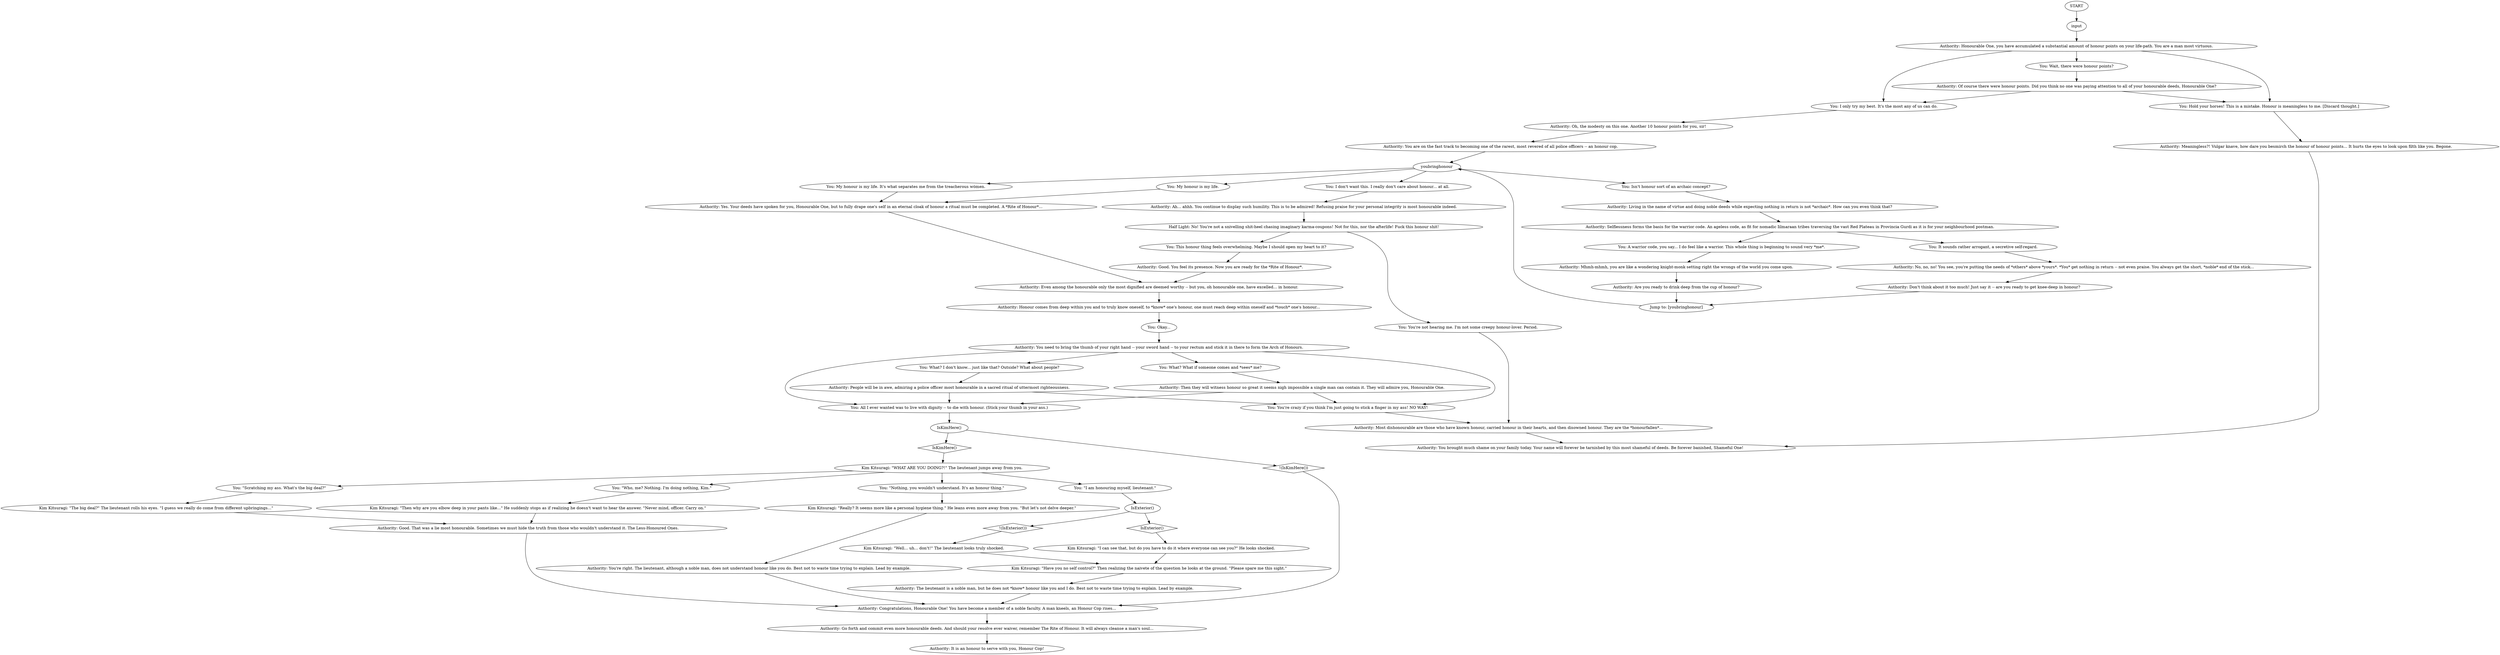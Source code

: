 # THOUGHT / HONOUR
# Authority discusses how you are... The rarest of police officers
# ==================================================
digraph G {
	  0 [label="START"];
	  1 [label="input"];
	  2 [label="Authority: Honourable One, you have accumulated a substantial amount of honour points on your life-path. You are a man most virtuous."];
	  3 [label="You: \"I am honouring myself, lieutenant.\""];
	  4 [label="youbringhonour"];
	  5 [label="Authority: Living in the name of virtue and doing noble deeds while expecting nothing in return is not *archaic*. How can you even think that?"];
	  6 [label="Authority: Yes. Your deeds have spoken for you, Honourable One, but to fully drape one's self in an eternal cloak of honour a ritual must be completed. A *Rite of Honour*..."];
	  7 [label="Authority: Good. That was a lie most honourable. Sometimes we must hide the truth from those who wouldn't understand it. The Less-Honoured Ones."];
	  8 [label="You: Hold your horses! This is a mistake. Honour is meaningless to me. [Discard thought.]"];
	  9 [label="Authority: People will be in awe, admiring a police officer most honourable in a sacred ritual of uttermost righteousness."];
	  10 [label="Authority: The lieutenant is a noble man, but he does not *know* honour like you and I do. Best not to waste time trying to explain. Lead by example."];
	  11 [label="Authority: Go forth and commit even more honourable deeds. And should your resolve ever waiver, remember The Rite of Honour. It will always cleanse a man's soul..."];
	  12 [label="Authority: No, no, no! You see, you're putting the needs of *others* above *yours*. *You* get nothing in return -- not even praise. You always get the short, *noble* end of the stick..."];
	  13 [label="Authority: Congratulations, Honourable One! You have become a member of a noble faculty. A man kneels, an Honour Cop rises..."];
	  14 [label="Authority: Selflessness forms the basis for the warrior code. An ageless code, as fit for nomadic Iilmaraan tribes traversing the vast Red Plateau in Provincia Gurdi as it is for your neighbourhood postman."];
	  15 [label="You: \"Nothing, you wouldn't understand. It's an honour thing.\""];
	  16 [label="You: Wait, there were honour points?"];
	  17 [label="You: My honour is my life."];
	  18 [label="Authority: Then they will witness honour so great it seems nigh impossible a single man can contain it. They will admire you, Honourable One."];
	  19 [label="IsExterior()"];
	  20 [label="IsExterior()", shape=diamond];
	  21 [label="!(IsExterior())", shape=diamond];
	  22 [label="Authority: Mhmh-mhmh, you are like a wondering knight-monk setting right the wrongs of the world you come upon."];
	  23 [label="You: My honour is my life. It's what separates me from the treacherous wömen."];
	  24 [label="Authority: Honour comes from deep within you and to truly know oneself, to *know* one's honour, one must reach deep within oneself and *touch* one's honour..."];
	  25 [label="Kim Kitsuragi: \"The big deal?\" The lieutenant rolls his eyes. \"I guess we really do come from different upbringings...\""];
	  26 [label="You: Okay..."];
	  27 [label="Kim Kitsuragi: \"I can see that, but do you have to do it where everyone can see you?\" He looks shocked."];
	  28 [label="Authority: You brought much shame on your family today. Your name will forever be tarnished by this most shameful of deeds. Be forever banished, Shameful One!"];
	  29 [label="You: This honour thing feels overwhelming. Maybe I should open my heart to it?"];
	  30 [label="You: What? I don't know... just like that? Outside? What about people?"];
	  31 [label="Authority: You're right. The lieutenant, although a noble man, does not understand honour like you do. Best not to waste time trying to explain. Lead by example."];
	  32 [label="Authority: Don't think about it too much! Just say it -- are you ready to get knee-deep in honour?"];
	  33 [label="Jump to: [youbringhonour]"];
	  34 [label="Authority: You are on the fast track to becoming one of the rarest, most revered of all police officers -- an honour cop."];
	  35 [label="Authority: Are you ready to drink deep from the cup of honour?"];
	  36 [label="Authority: Good. You feel its presence. Now you are ready for the *Rite of Honour*."];
	  37 [label="You: You're not hearing me. I'm not some creepy honour-lover. Period."];
	  38 [label="Authority: Oh, the modesty on this one. Another 10 honour points for you, sir!"];
	  39 [label="You: It sounds rather arrogant, a secretive self-regard."];
	  40 [label="Authority: It is an honour to serve with you, Honour Cop!"];
	  41 [label="You: \"Scratching my ass. What's the big deal?\""];
	  42 [label="Kim Kitsuragi: \"Well... uh... don't!\" The lieutenant looks truly shocked."];
	  43 [label="Half Light: No! You're not a snivelling shit-heel chasing imaginary karma-coupons! Not for this, nor the afterlife! Fuck this honour shit!"];
	  44 [label="You: Isn't honour sort of an archaic concept?"];
	  45 [label="IsKimHere()"];
	  46 [label="IsKimHere()", shape=diamond];
	  47 [label="!(IsKimHere())", shape=diamond];
	  48 [label="Kim Kitsuragi: \"WHAT ARE YOU DOING?!\" The lieutenant jumps away from you."];
	  49 [label="Kim Kitsuragi: \"Then why are you elbow deep in your pants like...\" He suddenly stops as if realizing he doesn't want to hear the answer. \"Never mind, officer. Carry on.\""];
	  51 [label="Authority: You need to bring the thumb of your right hand -- your sword hand -- to your rectum and stick it in there to form the Arch of Honours."];
	  52 [label="You: All I ever wanted was to live with dignity -- to die with honour. (Stick your thumb in your ass.)"];
	  53 [label="You: I don't want this. I really don't care about honour... at all."];
	  54 [label="Authority: Ah... ahhh. You continue to display such humility. This is to be admired! Refusing praise for your personal integrity is most honourable indeed."];
	  55 [label="You: A warrior code, you say... I do feel like a warrior. This whole thing is beginning to sound very *me*."];
	  56 [label="You: You're crazy if you think I'm just going to stick a finger in my ass! NO WAY!"];
	  57 [label="You: \"Who, me? Nothing. I'm doing nothing, Kim.\""];
	  58 [label="Authority: Meaningless?! Vulgar knave, how dare you besmirch the honour of honour points... It hurts the eyes to look upon filth like you. Begone."];
	  59 [label="Kim Kitsuragi: \"Really? It seems more like a personal hygiene thing.\" He leans even more away from you. \"But let's not delve deeper.\""];
	  60 [label="Kim Kitsuragi: \"Have you no self control?\" Then realizing the naivete of the question he looks at the ground. \"Please spare me this sight.\""];
	  61 [label="Authority: Of course there were honour points. Did you think no one was paying attention to all of your honourable deeds, Honourable One?"];
	  62 [label="Authority: Most dishonourable are those who have known honour, carried honour in their hearts, and then disowned honour. They are the *honourfallen*..."];
	  63 [label="You: What? What if someone comes and *sees* me?"];
	  64 [label="You: I only try my best. It's the most any of us can do."];
	  65 [label="Authority: Even among the honourable only the most dignified are deemed worthy -- but you, oh honourable one, have excelled... in honour."];
	  0 -> 1
	  1 -> 2
	  2 -> 16
	  2 -> 8
	  2 -> 64
	  3 -> 19
	  4 -> 17
	  4 -> 44
	  4 -> 53
	  4 -> 23
	  5 -> 14
	  6 -> 65
	  7 -> 13
	  8 -> 58
	  9 -> 56
	  9 -> 52
	  10 -> 13
	  11 -> 40
	  12 -> 32
	  13 -> 11
	  14 -> 39
	  14 -> 55
	  15 -> 59
	  16 -> 61
	  17 -> 6
	  18 -> 56
	  18 -> 52
	  19 -> 20
	  19 -> 21
	  20 -> 27
	  21 -> 42
	  22 -> 35
	  23 -> 6
	  24 -> 26
	  25 -> 7
	  26 -> 51
	  27 -> 60
	  29 -> 36
	  30 -> 9
	  31 -> 13
	  32 -> 33
	  33 -> 4
	  34 -> 4
	  35 -> 33
	  36 -> 65
	  37 -> 62
	  38 -> 34
	  39 -> 12
	  41 -> 25
	  42 -> 60
	  43 -> 37
	  43 -> 29
	  44 -> 5
	  45 -> 46
	  45 -> 47
	  46 -> 48
	  47 -> 13
	  48 -> 57
	  48 -> 3
	  48 -> 41
	  48 -> 15
	  49 -> 7
	  51 -> 56
	  51 -> 52
	  51 -> 30
	  51 -> 63
	  52 -> 45
	  53 -> 54
	  54 -> 43
	  55 -> 22
	  56 -> 62
	  57 -> 49
	  58 -> 28
	  59 -> 31
	  60 -> 10
	  61 -> 64
	  61 -> 8
	  62 -> 28
	  63 -> 18
	  64 -> 38
	  65 -> 24
}

